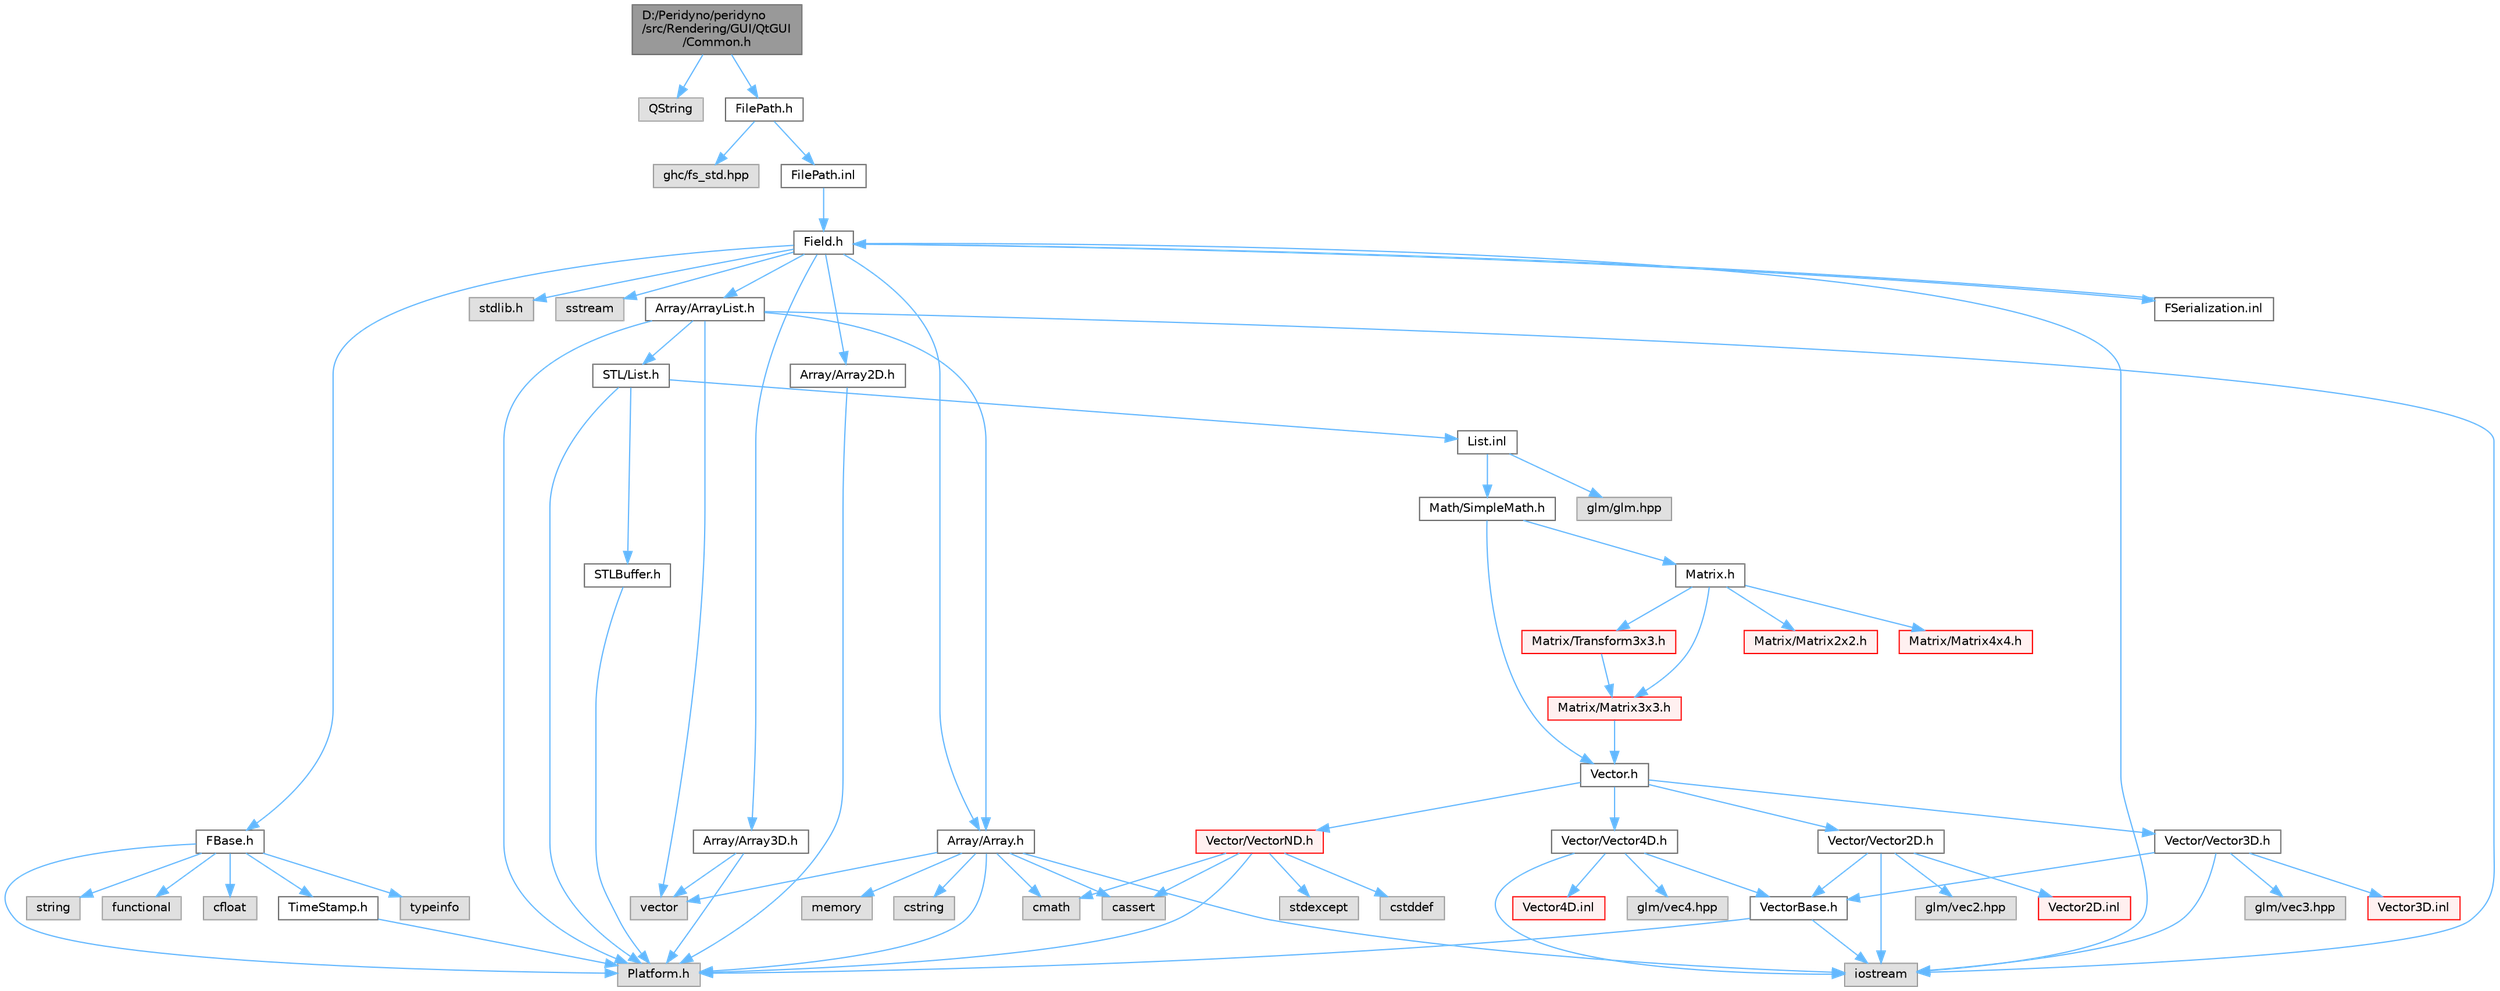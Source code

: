 digraph "D:/Peridyno/peridyno/src/Rendering/GUI/QtGUI/Common.h"
{
 // LATEX_PDF_SIZE
  bgcolor="transparent";
  edge [fontname=Helvetica,fontsize=10,labelfontname=Helvetica,labelfontsize=10];
  node [fontname=Helvetica,fontsize=10,shape=box,height=0.2,width=0.4];
  Node1 [id="Node000001",label="D:/Peridyno/peridyno\l/src/Rendering/GUI/QtGUI\l/Common.h",height=0.2,width=0.4,color="gray40", fillcolor="grey60", style="filled", fontcolor="black",tooltip=" "];
  Node1 -> Node2 [id="edge1_Node000001_Node000002",color="steelblue1",style="solid",tooltip=" "];
  Node2 [id="Node000002",label="QString",height=0.2,width=0.4,color="grey60", fillcolor="#E0E0E0", style="filled",tooltip=" "];
  Node1 -> Node3 [id="edge2_Node000001_Node000003",color="steelblue1",style="solid",tooltip=" "];
  Node3 [id="Node000003",label="FilePath.h",height=0.2,width=0.4,color="grey40", fillcolor="white", style="filled",URL="$_file_path_8h.html",tooltip=" "];
  Node3 -> Node4 [id="edge3_Node000003_Node000004",color="steelblue1",style="solid",tooltip=" "];
  Node4 [id="Node000004",label="ghc/fs_std.hpp",height=0.2,width=0.4,color="grey60", fillcolor="#E0E0E0", style="filled",tooltip=" "];
  Node3 -> Node5 [id="edge4_Node000003_Node000005",color="steelblue1",style="solid",tooltip=" "];
  Node5 [id="Node000005",label="FilePath.inl",height=0.2,width=0.4,color="grey40", fillcolor="white", style="filled",URL="$_file_path_8inl.html",tooltip=" "];
  Node5 -> Node6 [id="edge5_Node000005_Node000006",color="steelblue1",style="solid",tooltip=" "];
  Node6 [id="Node000006",label="Field.h",height=0.2,width=0.4,color="grey40", fillcolor="white", style="filled",URL="$_field_8h.html",tooltip=" "];
  Node6 -> Node7 [id="edge6_Node000006_Node000007",color="steelblue1",style="solid",tooltip=" "];
  Node7 [id="Node000007",label="iostream",height=0.2,width=0.4,color="grey60", fillcolor="#E0E0E0", style="filled",tooltip=" "];
  Node6 -> Node8 [id="edge7_Node000006_Node000008",color="steelblue1",style="solid",tooltip=" "];
  Node8 [id="Node000008",label="stdlib.h",height=0.2,width=0.4,color="grey60", fillcolor="#E0E0E0", style="filled",tooltip=" "];
  Node6 -> Node9 [id="edge8_Node000006_Node000009",color="steelblue1",style="solid",tooltip=" "];
  Node9 [id="Node000009",label="sstream",height=0.2,width=0.4,color="grey60", fillcolor="#E0E0E0", style="filled",tooltip=" "];
  Node6 -> Node10 [id="edge9_Node000006_Node000010",color="steelblue1",style="solid",tooltip=" "];
  Node10 [id="Node000010",label="FBase.h",height=0.2,width=0.4,color="grey40", fillcolor="white", style="filled",URL="$_f_base_8h.html",tooltip=" "];
  Node10 -> Node11 [id="edge10_Node000010_Node000011",color="steelblue1",style="solid",tooltip=" "];
  Node11 [id="Node000011",label="Platform.h",height=0.2,width=0.4,color="grey60", fillcolor="#E0E0E0", style="filled",tooltip=" "];
  Node10 -> Node12 [id="edge11_Node000010_Node000012",color="steelblue1",style="solid",tooltip=" "];
  Node12 [id="Node000012",label="TimeStamp.h",height=0.2,width=0.4,color="grey40", fillcolor="white", style="filled",URL="$_time_stamp_8h.html",tooltip=" "];
  Node12 -> Node11 [id="edge12_Node000012_Node000011",color="steelblue1",style="solid",tooltip=" "];
  Node10 -> Node13 [id="edge13_Node000010_Node000013",color="steelblue1",style="solid",tooltip=" "];
  Node13 [id="Node000013",label="typeinfo",height=0.2,width=0.4,color="grey60", fillcolor="#E0E0E0", style="filled",tooltip=" "];
  Node10 -> Node14 [id="edge14_Node000010_Node000014",color="steelblue1",style="solid",tooltip=" "];
  Node14 [id="Node000014",label="string",height=0.2,width=0.4,color="grey60", fillcolor="#E0E0E0", style="filled",tooltip=" "];
  Node10 -> Node15 [id="edge15_Node000010_Node000015",color="steelblue1",style="solid",tooltip=" "];
  Node15 [id="Node000015",label="functional",height=0.2,width=0.4,color="grey60", fillcolor="#E0E0E0", style="filled",tooltip=" "];
  Node10 -> Node16 [id="edge16_Node000010_Node000016",color="steelblue1",style="solid",tooltip=" "];
  Node16 [id="Node000016",label="cfloat",height=0.2,width=0.4,color="grey60", fillcolor="#E0E0E0", style="filled",tooltip=" "];
  Node6 -> Node17 [id="edge17_Node000006_Node000017",color="steelblue1",style="solid",tooltip=" "];
  Node17 [id="Node000017",label="Array/Array.h",height=0.2,width=0.4,color="grey40", fillcolor="white", style="filled",URL="$_array_8h.html",tooltip=" "];
  Node17 -> Node11 [id="edge18_Node000017_Node000011",color="steelblue1",style="solid",tooltip=" "];
  Node17 -> Node18 [id="edge19_Node000017_Node000018",color="steelblue1",style="solid",tooltip=" "];
  Node18 [id="Node000018",label="cassert",height=0.2,width=0.4,color="grey60", fillcolor="#E0E0E0", style="filled",tooltip=" "];
  Node17 -> Node19 [id="edge20_Node000017_Node000019",color="steelblue1",style="solid",tooltip=" "];
  Node19 [id="Node000019",label="vector",height=0.2,width=0.4,color="grey60", fillcolor="#E0E0E0", style="filled",tooltip=" "];
  Node17 -> Node7 [id="edge21_Node000017_Node000007",color="steelblue1",style="solid",tooltip=" "];
  Node17 -> Node20 [id="edge22_Node000017_Node000020",color="steelblue1",style="solid",tooltip=" "];
  Node20 [id="Node000020",label="cstring",height=0.2,width=0.4,color="grey60", fillcolor="#E0E0E0", style="filled",tooltip=" "];
  Node17 -> Node21 [id="edge23_Node000017_Node000021",color="steelblue1",style="solid",tooltip=" "];
  Node21 [id="Node000021",label="memory",height=0.2,width=0.4,color="grey60", fillcolor="#E0E0E0", style="filled",tooltip=" "];
  Node17 -> Node22 [id="edge24_Node000017_Node000022",color="steelblue1",style="solid",tooltip=" "];
  Node22 [id="Node000022",label="cmath",height=0.2,width=0.4,color="grey60", fillcolor="#E0E0E0", style="filled",tooltip=" "];
  Node6 -> Node23 [id="edge25_Node000006_Node000023",color="steelblue1",style="solid",tooltip=" "];
  Node23 [id="Node000023",label="Array/Array2D.h",height=0.2,width=0.4,color="grey40", fillcolor="white", style="filled",URL="$_array2_d_8h.html",tooltip=" "];
  Node23 -> Node11 [id="edge26_Node000023_Node000011",color="steelblue1",style="solid",tooltip=" "];
  Node6 -> Node24 [id="edge27_Node000006_Node000024",color="steelblue1",style="solid",tooltip=" "];
  Node24 [id="Node000024",label="Array/Array3D.h",height=0.2,width=0.4,color="grey40", fillcolor="white", style="filled",URL="$_array3_d_8h.html",tooltip=" "];
  Node24 -> Node11 [id="edge28_Node000024_Node000011",color="steelblue1",style="solid",tooltip=" "];
  Node24 -> Node19 [id="edge29_Node000024_Node000019",color="steelblue1",style="solid",tooltip=" "];
  Node6 -> Node25 [id="edge30_Node000006_Node000025",color="steelblue1",style="solid",tooltip=" "];
  Node25 [id="Node000025",label="Array/ArrayList.h",height=0.2,width=0.4,color="grey40", fillcolor="white", style="filled",URL="$_array_list_8h.html",tooltip=" "];
  Node25 -> Node19 [id="edge31_Node000025_Node000019",color="steelblue1",style="solid",tooltip=" "];
  Node25 -> Node7 [id="edge32_Node000025_Node000007",color="steelblue1",style="solid",tooltip=" "];
  Node25 -> Node11 [id="edge33_Node000025_Node000011",color="steelblue1",style="solid",tooltip=" "];
  Node25 -> Node26 [id="edge34_Node000025_Node000026",color="steelblue1",style="solid",tooltip=" "];
  Node26 [id="Node000026",label="STL/List.h",height=0.2,width=0.4,color="grey40", fillcolor="white", style="filled",URL="$_list_8h.html",tooltip=" "];
  Node26 -> Node11 [id="edge35_Node000026_Node000011",color="steelblue1",style="solid",tooltip=" "];
  Node26 -> Node27 [id="edge36_Node000026_Node000027",color="steelblue1",style="solid",tooltip=" "];
  Node27 [id="Node000027",label="STLBuffer.h",height=0.2,width=0.4,color="grey40", fillcolor="white", style="filled",URL="$_s_t_l_buffer_8h.html",tooltip=" "];
  Node27 -> Node11 [id="edge37_Node000027_Node000011",color="steelblue1",style="solid",tooltip=" "];
  Node26 -> Node28 [id="edge38_Node000026_Node000028",color="steelblue1",style="solid",tooltip=" "];
  Node28 [id="Node000028",label="List.inl",height=0.2,width=0.4,color="grey40", fillcolor="white", style="filled",URL="$_list_8inl.html",tooltip=" "];
  Node28 -> Node29 [id="edge39_Node000028_Node000029",color="steelblue1",style="solid",tooltip=" "];
  Node29 [id="Node000029",label="Math/SimpleMath.h",height=0.2,width=0.4,color="grey40", fillcolor="white", style="filled",URL="$_simple_math_8h.html",tooltip=" "];
  Node29 -> Node30 [id="edge40_Node000029_Node000030",color="steelblue1",style="solid",tooltip=" "];
  Node30 [id="Node000030",label="Vector.h",height=0.2,width=0.4,color="grey40", fillcolor="white", style="filled",URL="$_vector_8h.html",tooltip=" "];
  Node30 -> Node31 [id="edge41_Node000030_Node000031",color="steelblue1",style="solid",tooltip=" "];
  Node31 [id="Node000031",label="Vector/Vector2D.h",height=0.2,width=0.4,color="grey40", fillcolor="white", style="filled",URL="$_vector2_d_8h.html",tooltip=" "];
  Node31 -> Node32 [id="edge42_Node000031_Node000032",color="steelblue1",style="solid",tooltip=" "];
  Node32 [id="Node000032",label="glm/vec2.hpp",height=0.2,width=0.4,color="grey60", fillcolor="#E0E0E0", style="filled",tooltip=" "];
  Node31 -> Node7 [id="edge43_Node000031_Node000007",color="steelblue1",style="solid",tooltip=" "];
  Node31 -> Node33 [id="edge44_Node000031_Node000033",color="steelblue1",style="solid",tooltip=" "];
  Node33 [id="Node000033",label="VectorBase.h",height=0.2,width=0.4,color="grey40", fillcolor="white", style="filled",URL="$_vector_base_8h.html",tooltip=" "];
  Node33 -> Node7 [id="edge45_Node000033_Node000007",color="steelblue1",style="solid",tooltip=" "];
  Node33 -> Node11 [id="edge46_Node000033_Node000011",color="steelblue1",style="solid",tooltip=" "];
  Node31 -> Node34 [id="edge47_Node000031_Node000034",color="steelblue1",style="solid",tooltip=" "];
  Node34 [id="Node000034",label="Vector2D.inl",height=0.2,width=0.4,color="red", fillcolor="#FFF0F0", style="filled",URL="$_vector2_d_8inl.html",tooltip=" "];
  Node30 -> Node37 [id="edge48_Node000030_Node000037",color="steelblue1",style="solid",tooltip=" "];
  Node37 [id="Node000037",label="Vector/Vector3D.h",height=0.2,width=0.4,color="grey40", fillcolor="white", style="filled",URL="$_vector3_d_8h.html",tooltip=" "];
  Node37 -> Node38 [id="edge49_Node000037_Node000038",color="steelblue1",style="solid",tooltip=" "];
  Node38 [id="Node000038",label="glm/vec3.hpp",height=0.2,width=0.4,color="grey60", fillcolor="#E0E0E0", style="filled",tooltip=" "];
  Node37 -> Node7 [id="edge50_Node000037_Node000007",color="steelblue1",style="solid",tooltip=" "];
  Node37 -> Node33 [id="edge51_Node000037_Node000033",color="steelblue1",style="solid",tooltip=" "];
  Node37 -> Node39 [id="edge52_Node000037_Node000039",color="steelblue1",style="solid",tooltip=" "];
  Node39 [id="Node000039",label="Vector3D.inl",height=0.2,width=0.4,color="red", fillcolor="#FFF0F0", style="filled",URL="$_vector3_d_8inl.html",tooltip=" "];
  Node30 -> Node40 [id="edge53_Node000030_Node000040",color="steelblue1",style="solid",tooltip=" "];
  Node40 [id="Node000040",label="Vector/Vector4D.h",height=0.2,width=0.4,color="grey40", fillcolor="white", style="filled",URL="$_vector4_d_8h.html",tooltip=" "];
  Node40 -> Node41 [id="edge54_Node000040_Node000041",color="steelblue1",style="solid",tooltip=" "];
  Node41 [id="Node000041",label="glm/vec4.hpp",height=0.2,width=0.4,color="grey60", fillcolor="#E0E0E0", style="filled",tooltip=" "];
  Node40 -> Node7 [id="edge55_Node000040_Node000007",color="steelblue1",style="solid",tooltip=" "];
  Node40 -> Node33 [id="edge56_Node000040_Node000033",color="steelblue1",style="solid",tooltip=" "];
  Node40 -> Node42 [id="edge57_Node000040_Node000042",color="steelblue1",style="solid",tooltip=" "];
  Node42 [id="Node000042",label="Vector4D.inl",height=0.2,width=0.4,color="red", fillcolor="#FFF0F0", style="filled",URL="$_vector4_d_8inl.html",tooltip=" "];
  Node30 -> Node43 [id="edge58_Node000030_Node000043",color="steelblue1",style="solid",tooltip=" "];
  Node43 [id="Node000043",label="Vector/VectorND.h",height=0.2,width=0.4,color="red", fillcolor="#FFF0F0", style="filled",URL="$_vector_n_d_8h.html",tooltip=" "];
  Node43 -> Node44 [id="edge59_Node000043_Node000044",color="steelblue1",style="solid",tooltip=" "];
  Node44 [id="Node000044",label="cstddef",height=0.2,width=0.4,color="grey60", fillcolor="#E0E0E0", style="filled",tooltip=" "];
  Node43 -> Node45 [id="edge60_Node000043_Node000045",color="steelblue1",style="solid",tooltip=" "];
  Node45 [id="Node000045",label="stdexcept",height=0.2,width=0.4,color="grey60", fillcolor="#E0E0E0", style="filled",tooltip=" "];
  Node43 -> Node22 [id="edge61_Node000043_Node000022",color="steelblue1",style="solid",tooltip=" "];
  Node43 -> Node18 [id="edge62_Node000043_Node000018",color="steelblue1",style="solid",tooltip=" "];
  Node43 -> Node11 [id="edge63_Node000043_Node000011",color="steelblue1",style="solid",tooltip=" "];
  Node29 -> Node48 [id="edge64_Node000029_Node000048",color="steelblue1",style="solid",tooltip=" "];
  Node48 [id="Node000048",label="Matrix.h",height=0.2,width=0.4,color="grey40", fillcolor="white", style="filled",URL="$_matrix_8h.html",tooltip=" "];
  Node48 -> Node49 [id="edge65_Node000048_Node000049",color="steelblue1",style="solid",tooltip=" "];
  Node49 [id="Node000049",label="Matrix/Matrix2x2.h",height=0.2,width=0.4,color="red", fillcolor="#FFF0F0", style="filled",URL="$_matrix2x2_8h.html",tooltip=" "];
  Node48 -> Node54 [id="edge66_Node000048_Node000054",color="steelblue1",style="solid",tooltip=" "];
  Node54 [id="Node000054",label="Matrix/Matrix3x3.h",height=0.2,width=0.4,color="red", fillcolor="#FFF0F0", style="filled",URL="$_matrix3x3_8h.html",tooltip=" "];
  Node54 -> Node30 [id="edge67_Node000054_Node000030",color="steelblue1",style="solid",tooltip=" "];
  Node48 -> Node57 [id="edge68_Node000048_Node000057",color="steelblue1",style="solid",tooltip=" "];
  Node57 [id="Node000057",label="Matrix/Matrix4x4.h",height=0.2,width=0.4,color="red", fillcolor="#FFF0F0", style="filled",URL="$_matrix4x4_8h.html",tooltip=" "];
  Node48 -> Node60 [id="edge69_Node000048_Node000060",color="steelblue1",style="solid",tooltip=" "];
  Node60 [id="Node000060",label="Matrix/Transform3x3.h",height=0.2,width=0.4,color="red", fillcolor="#FFF0F0", style="filled",URL="$_transform3x3_8h.html",tooltip=" "];
  Node60 -> Node54 [id="edge70_Node000060_Node000054",color="steelblue1",style="solid",tooltip=" "];
  Node28 -> Node65 [id="edge71_Node000028_Node000065",color="steelblue1",style="solid",tooltip=" "];
  Node65 [id="Node000065",label="glm/glm.hpp",height=0.2,width=0.4,color="grey60", fillcolor="#E0E0E0", style="filled",tooltip=" "];
  Node25 -> Node17 [id="edge72_Node000025_Node000017",color="steelblue1",style="solid",tooltip=" "];
  Node6 -> Node66 [id="edge73_Node000006_Node000066",color="steelblue1",style="solid",tooltip=" "];
  Node66 [id="Node000066",label="FSerialization.inl",height=0.2,width=0.4,color="grey40", fillcolor="white", style="filled",URL="$_f_serialization_8inl.html",tooltip=" "];
  Node66 -> Node6 [id="edge74_Node000066_Node000006",color="steelblue1",style="solid",tooltip=" "];
}
